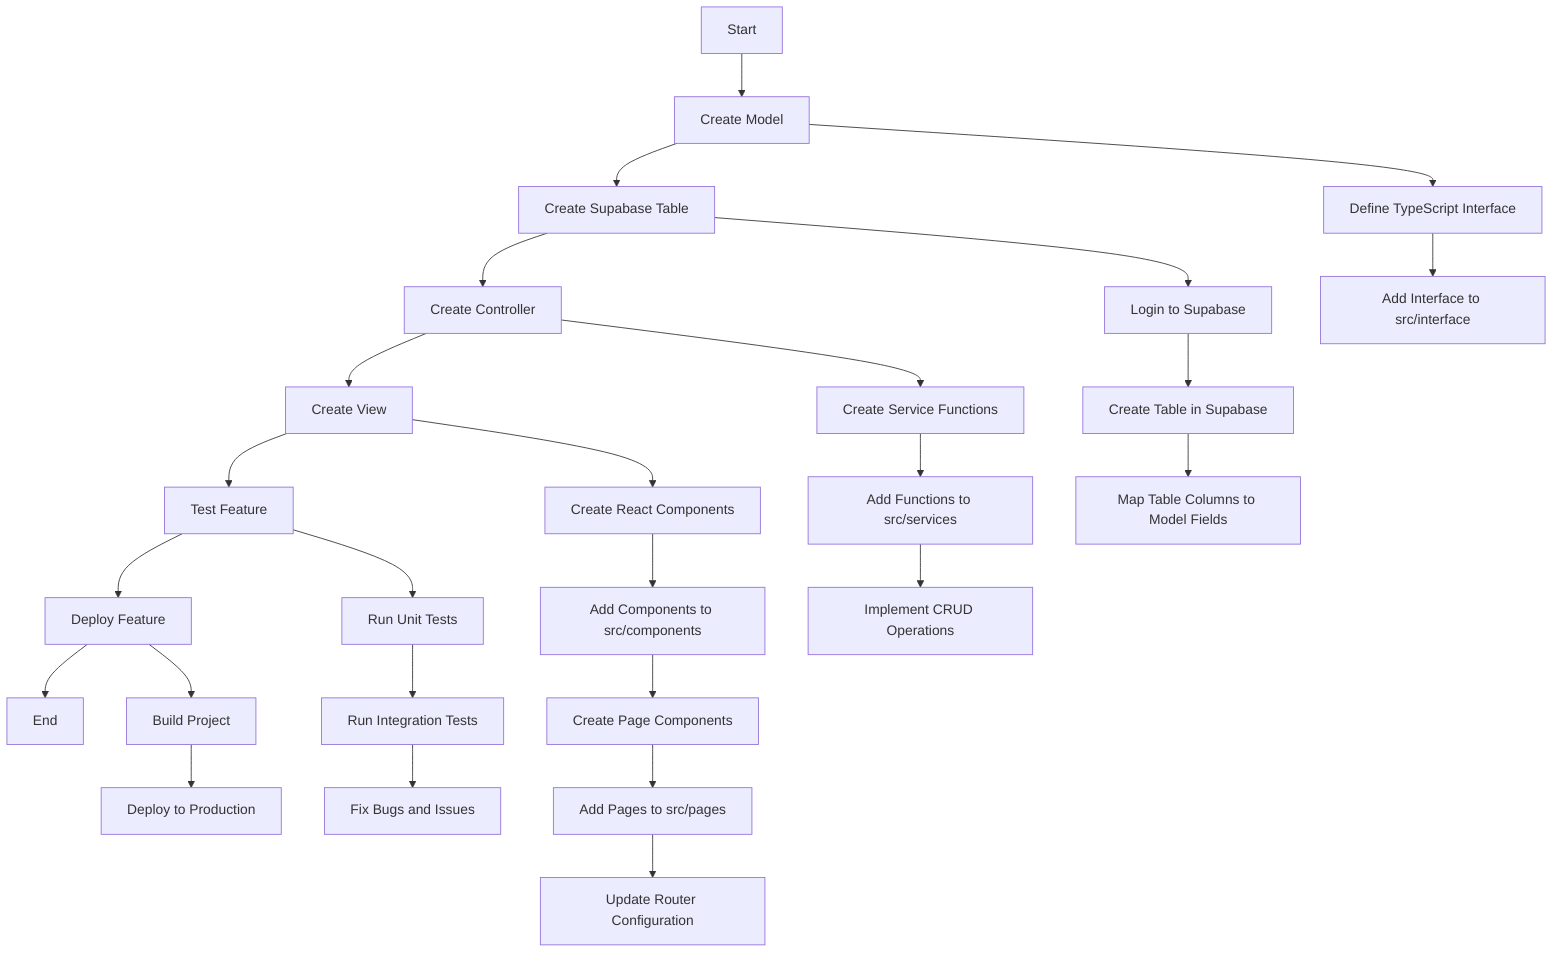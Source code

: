flowchart TD
    A[Start] --> B[Create Model]
    B --> C[Create Supabase Table]
    C --> D[Create Controller]
    D --> E[Create View]
    E --> F[Test Feature]
    F --> G[Deploy Feature]
    G --> H[End]

    B --> B1[Define TypeScript Interface]
    B1 --> B2[Add Interface to src/interface]
    
    C --> C1[Login to Supabase]
    C1 --> C2[Create Table in Supabase]
    C2 --> C3[Map Table Columns to Model Fields]
    
    D --> D1[Create Service Functions]
    D1 --> D2[Add Functions to src/services]
    D2 --> D3[Implement CRUD Operations]
    
    E --> E1[Create React Components]
    E1 --> E2[Add Components to src/components]
    E2 --> E3[Create Page Components]
    E3 --> E4[Add Pages to src/pages]
    E4 --> E5[Update Router Configuration]
    
    F --> F1[Run Unit Tests]
    F1 --> F2[Run Integration Tests]
    F2 --> F3[Fix Bugs and Issues]
    
    G --> G1[Build Project]
    G1 --> G2[Deploy to Production]